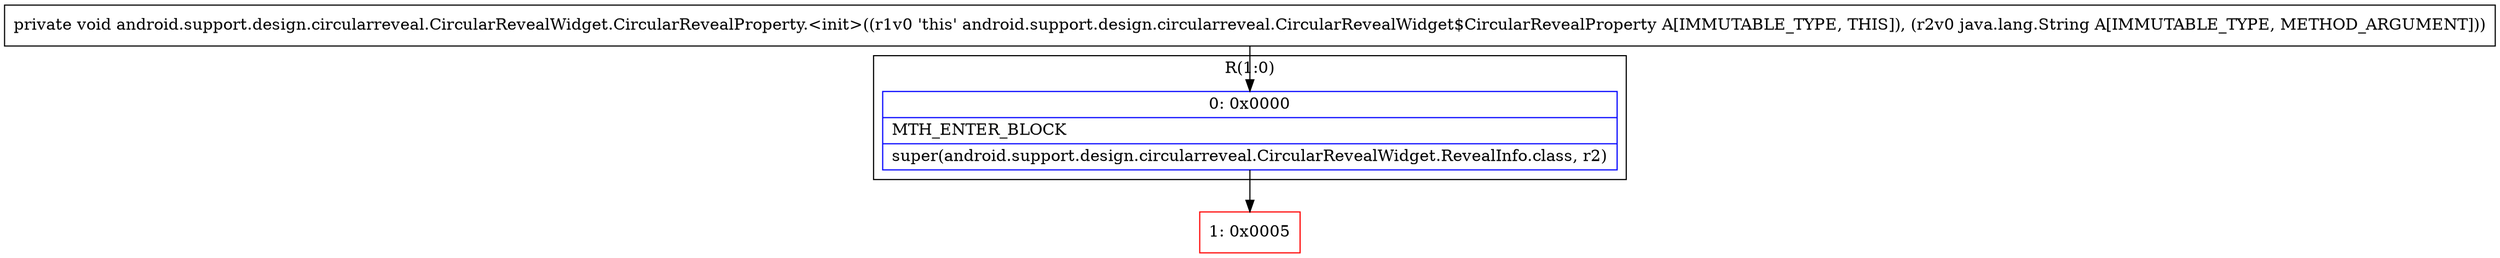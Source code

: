 digraph "CFG forandroid.support.design.circularreveal.CircularRevealWidget.CircularRevealProperty.\<init\>(Ljava\/lang\/String;)V" {
subgraph cluster_Region_1807693730 {
label = "R(1:0)";
node [shape=record,color=blue];
Node_0 [shape=record,label="{0\:\ 0x0000|MTH_ENTER_BLOCK\l|super(android.support.design.circularreveal.CircularRevealWidget.RevealInfo.class, r2)\l}"];
}
Node_1 [shape=record,color=red,label="{1\:\ 0x0005}"];
MethodNode[shape=record,label="{private void android.support.design.circularreveal.CircularRevealWidget.CircularRevealProperty.\<init\>((r1v0 'this' android.support.design.circularreveal.CircularRevealWidget$CircularRevealProperty A[IMMUTABLE_TYPE, THIS]), (r2v0 java.lang.String A[IMMUTABLE_TYPE, METHOD_ARGUMENT])) }"];
MethodNode -> Node_0;
Node_0 -> Node_1;
}

